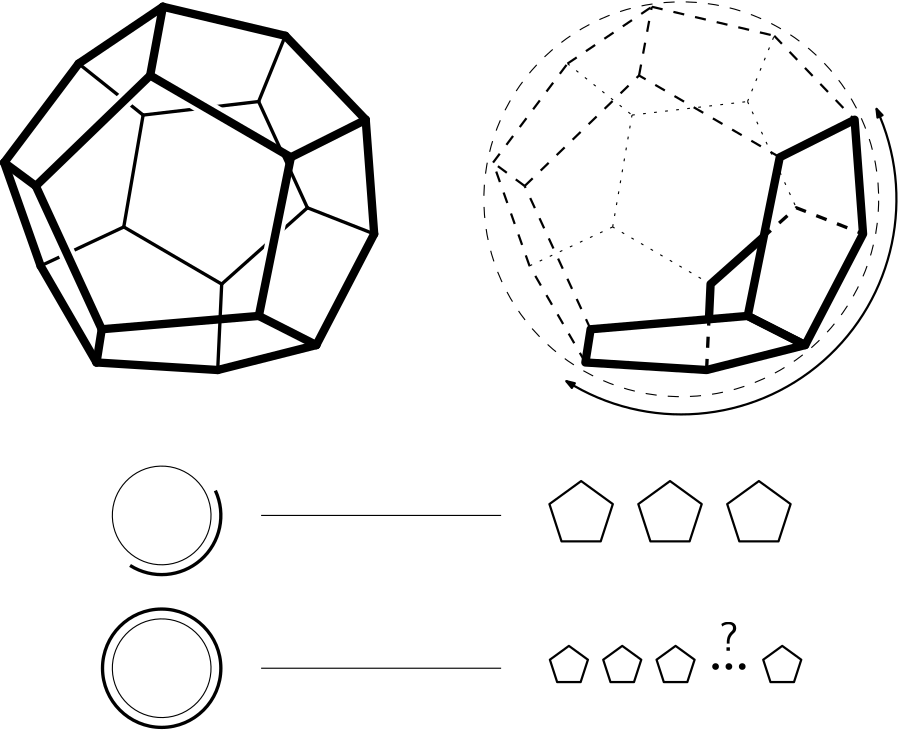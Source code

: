 <?xml version="1.0"?>
<!DOCTYPE ipe SYSTEM "ipe.dtd">
<ipe version="70218" creator="Ipe 7.2.23">
<info created="D:20160920175037" modified="D:20210815225414"/>
<ipestyle name="basic">
<symbol name="arrow/arc(spx)">
<path stroke="sym-stroke" fill="sym-stroke" pen="sym-pen">
0 0 m
-1 0.333 l
-1 -0.333 l
h
</path>
</symbol>
<symbol name="arrow/farc(spx)">
<path stroke="sym-stroke" fill="white" pen="sym-pen">
0 0 m
-1 0.333 l
-1 -0.333 l
h
</path>
</symbol>
<symbol name="arrow/ptarc(spx)">
<path stroke="sym-stroke" fill="sym-stroke" pen="sym-pen">
0 0 m
-1 0.333 l
-0.8 0 l
-1 -0.333 l
h
</path>
</symbol>
<symbol name="arrow/fptarc(spx)">
<path stroke="sym-stroke" fill="white" pen="sym-pen">
0 0 m
-1 0.333 l
-0.8 0 l
-1 -0.333 l
h
</path>
</symbol>
<symbol name="mark/circle(sx)" transformations="translations">
<path fill="sym-stroke">
0.6 0 0 0.6 0 0 e
0.4 0 0 0.4 0 0 e
</path>
</symbol>
<symbol name="mark/disk(sx)" transformations="translations">
<path fill="sym-stroke">
0.6 0 0 0.6 0 0 e
</path>
</symbol>
<symbol name="mark/fdisk(sfx)" transformations="translations">
<group>
<path fill="sym-fill">
0.5 0 0 0.5 0 0 e
</path>
<path fill="sym-stroke" fillrule="eofill">
0.6 0 0 0.6 0 0 e
0.4 0 0 0.4 0 0 e
</path>
</group>
</symbol>
<symbol name="mark/box(sx)" transformations="translations">
<path fill="sym-stroke" fillrule="eofill">
-0.6 -0.6 m
0.6 -0.6 l
0.6 0.6 l
-0.6 0.6 l
h
-0.4 -0.4 m
0.4 -0.4 l
0.4 0.4 l
-0.4 0.4 l
h
</path>
</symbol>
<symbol name="mark/square(sx)" transformations="translations">
<path fill="sym-stroke">
-0.6 -0.6 m
0.6 -0.6 l
0.6 0.6 l
-0.6 0.6 l
h
</path>
</symbol>
<symbol name="mark/fsquare(sfx)" transformations="translations">
<group>
<path fill="sym-fill">
-0.5 -0.5 m
0.5 -0.5 l
0.5 0.5 l
-0.5 0.5 l
h
</path>
<path fill="sym-stroke" fillrule="eofill">
-0.6 -0.6 m
0.6 -0.6 l
0.6 0.6 l
-0.6 0.6 l
h
-0.4 -0.4 m
0.4 -0.4 l
0.4 0.4 l
-0.4 0.4 l
h
</path>
</group>
</symbol>
<symbol name="mark/cross(sx)" transformations="translations">
<group>
<path fill="sym-stroke">
-0.43 -0.57 m
0.57 0.43 l
0.43 0.57 l
-0.57 -0.43 l
h
</path>
<path fill="sym-stroke">
-0.43 0.57 m
0.57 -0.43 l
0.43 -0.57 l
-0.57 0.43 l
h
</path>
</group>
</symbol>
<symbol name="arrow/fnormal(spx)">
<path stroke="sym-stroke" fill="white" pen="sym-pen">
0 0 m
-1 0.333 l
-1 -0.333 l
h
</path>
</symbol>
<symbol name="arrow/pointed(spx)">
<path stroke="sym-stroke" fill="sym-stroke" pen="sym-pen">
0 0 m
-1 0.333 l
-0.8 0 l
-1 -0.333 l
h
</path>
</symbol>
<symbol name="arrow/fpointed(spx)">
<path stroke="sym-stroke" fill="white" pen="sym-pen">
0 0 m
-1 0.333 l
-0.8 0 l
-1 -0.333 l
h
</path>
</symbol>
<symbol name="arrow/linear(spx)">
<path stroke="sym-stroke" pen="sym-pen">
-1 0.333 m
0 0 l
-1 -0.333 l
</path>
</symbol>
<symbol name="arrow/fdouble(spx)">
<path stroke="sym-stroke" fill="white" pen="sym-pen">
0 0 m
-1 0.333 l
-1 -0.333 l
h
-1 0 m
-2 0.333 l
-2 -0.333 l
h
</path>
</symbol>
<symbol name="arrow/double(spx)">
<path stroke="sym-stroke" fill="sym-stroke" pen="sym-pen">
0 0 m
-1 0.333 l
-1 -0.333 l
h
-1 0 m
-2 0.333 l
-2 -0.333 l
h
</path>
</symbol>
<anglesize name="22.5 deg" value="22.5"/>
<anglesize name="30 deg" value="30"/>
<anglesize name="45 deg" value="45"/>
<anglesize name="60 deg" value="60"/>
<anglesize name="90 deg" value="90"/>
<arrowsize name="large" value="10"/>
<arrowsize name="small" value="5"/>
<arrowsize name="tiny" value="3"/>
<color name="blue" value="0 0 1"/>
<color name="brown" value="0.647 0.165 0.165"/>
<color name="darkblue" value="0 0 0.545"/>
<color name="darkcyan" value="0 0.545 0.545"/>
<color name="darkgray" value="0.663"/>
<color name="darkgreen" value="0 0.392 0"/>
<color name="darkmagenta" value="0.545 0 0.545"/>
<color name="darkorange" value="1 0.549 0"/>
<color name="darkred" value="0.545 0 0"/>
<color name="gold" value="1 0.843 0"/>
<color name="gray" value="0.745"/>
<color name="green" value="0 1 0"/>
<color name="lightblue" value="0.678 0.847 0.902"/>
<color name="lightcyan" value="0.878 1 1"/>
<color name="lightgray" value="0.827"/>
<color name="lightgreen" value="0.565 0.933 0.565"/>
<color name="lightyellow" value="1 1 0.878"/>
<color name="navy" value="0 0 0.502"/>
<color name="orange" value="1 0.647 0"/>
<color name="pink" value="1 0.753 0.796"/>
<color name="purple" value="0.627 0.125 0.941"/>
<color name="red" value="1 0 0"/>
<color name="seagreen" value="0.18 0.545 0.341"/>
<color name="turquoise" value="0.251 0.878 0.816"/>
<color name="violet" value="0.933 0.51 0.933"/>
<color name="yellow" value="1 1 0"/>
<dashstyle name="dash dot dotted" value="[4 2 1 2 1 2] 0"/>
<dashstyle name="dash dotted" value="[4 2 1 2] 0"/>
<dashstyle name="dashed" value="[4] 0"/>
<dashstyle name="dotted" value="[1 3] 0"/>
<gridsize name="10 pts (~3.5 mm)" value="10"/>
<gridsize name="14 pts (~5 mm)" value="14"/>
<gridsize name="16 pts (~6 mm)" value="16"/>
<gridsize name="20 pts (~7 mm)" value="20"/>
<gridsize name="28 pts (~10 mm)" value="28"/>
<gridsize name="32 pts (~12 mm)" value="32"/>
<gridsize name="4 pts" value="4"/>
<gridsize name="56 pts (~20 mm)" value="56"/>
<gridsize name="8 pts (~3 mm)" value="8"/>
<opacity name="10%" value="0.1"/>
<opacity name="30%" value="0.3"/>
<opacity name="50%" value="0.5"/>
<opacity name="75%" value="0.75"/>
<pen name="fat" value="1.2"/>
<pen name="heavier" value="0.8"/>
<pen name="ultrafat" value="2"/>
<symbolsize name="large" value="5"/>
<symbolsize name="small" value="2"/>
<symbolsize name="tiny" value="1.1"/>
<textsize name="Huge" value="\Huge"/>
<textsize name="LARGE" value="\LARGE"/>
<textsize name="Large" value="\Large"/>
<textsize name="footnote" value="\footnotesize"/>
<textsize name="huge" value="\huge"/>
<textsize name="large" value="\large"/>
<textsize name="small" value="\small"/>
<textsize name="tiny" value="\tiny"/>
<textstyle name="center" begin="\begin{center}" end="\end{center}"/>
<textstyle name="item" begin="\begin{itemize}\item{}" end="\end{itemize}"/>
<textstyle name="itemize" begin="\begin{itemize}" end="\end{itemize}"/>
<tiling name="falling" angle="-60" step="4" width="1"/>
<tiling name="rising" angle="30" step="4" width="1"/>
</ipestyle>
<page>
<layer name="alpha"/>
<view layers="alpha" active="alpha"/>
<group layer="alpha" matrix="1 0 0 1 -160 -176">
<path stroke="black" pen="fat" cap="1">
254.098 465.664 m
277.316 447.138 l
</path>
<path stroke="black" pen="fat" cap="1">
277.316 447.138 m
318.9 452.007 l
</path>
<path stroke="black" pen="fat" cap="1">
318.9 452.007 m
328.51 475.681 l
</path>
<path stroke="black" pen="fat" cap="1">
318.9 452.007 m
336.459 413.765 l
</path>
<path stroke="black" pen="fat" cap="1">
336.459 413.765 m
360.495 404.335 l
</path>
<path stroke="black" pen="fat" cap="1">
336.459 413.765 m
305.603 386.288 l
</path>
<path stroke="black" pen="fat" cap="1">
305.603 386.288 m
304.165 355.362 l
</path>
<path stroke="black" pen="fat" cap="1">
305.603 386.288 m
270.351 406.861 l
</path>
<path stroke="black" pen="fat" cap="1">
270.351 406.861 m
240.417 392.85 l
</path>
<path stroke="black" pen="fat" cap="1">
270.351 406.861 m
277.316 447.138 l
</path>
</group>
<path matrix="1 0 0 1 -160 -176" stroke="white" pen="6" cap="1">
243.627 410.855 m
254.57 387.085 l
</path>
<path matrix="1 0 0 1 -160 -176" stroke="white" pen="6" cap="1">
254.044 436.449 m
275.354 457.04 l
</path>
<path matrix="1 0 0 1 -160 -176" stroke="white" pen="6" cap="1">
292.206 454.207 m
310.21 443.74 l
</path>
<path matrix="1 0 0 1 -160 -176" stroke="white" pen="6" cap="1">
327.696 418.021 m
323.592 397.697 l
</path>
<path matrix="1 0 0 1 -160 -176" stroke="white" pen="6" cap="1">
282.338 474.797 m
280.683 465.863 l
</path>
<path matrix="1 0 0 1 -160 -176" stroke="white" pen="6" cap="1">
262.421 370.033 m
257.825 380.015 l
</path>
<group matrix="1 0 0 1 -160 -176">
<path stroke="black" pen="3" cap="1">
254.098 465.664 m
284.436 486.129 l
</path>
<path stroke="black" pen="3" cap="1">
284.436 486.129 m
328.51 475.681 l
</path>
<path stroke="black" pen="3" cap="1">
328.51 475.681 m
357.451 445.455 l
</path>
<path stroke="black" pen="3" cap="1">
357.451 445.455 m
360.495 404.335 l
</path>
<path stroke="black" pen="3" cap="1">
360.495 404.335 m
339.656 364.332 l
</path>
<path stroke="black" pen="3" cap="1">
339.656 364.332 m
304.165 355.362 l
</path>
<path stroke="black" pen="3" cap="1">
304.165 355.362 m
260.537 358.077 l
</path>
<path stroke="black" pen="3" cap="1">
260.537 358.077 m
240.417 392.85 l
</path>
<path stroke="black" pen="3" cap="1">
240.417 392.85 m
227.295 430.029 l
</path>
<path stroke="black" pen="3" cap="1">
227.295 430.029 m
254.098 465.664 l
</path>
<path stroke="black" pen="3" cap="1">
238.679 421.602 m
279.854 461.388 l
279.854 461.388 l
330.506 431.94 l
</path>
<path stroke="black" pen="3" cap="1">
330.506 431.94 m
318.974 374.825 l
318.974 374.825 l
</path>
<path stroke="black" pen="3" cap="1">
318.974 374.825 m
262.421 370.033 l
</path>
<path stroke="black" pen="3" cap="1">
262.421 370.033 m
238.679 421.602 l
</path>
<path stroke="black" pen="3" cap="1">
238.679 421.602 m
227.295 430.029 l
</path>
<path stroke="black" pen="3" cap="1">
279.854 461.388 m
284.436 486.129 l
</path>
<path stroke="black" pen="3" cap="1">
330.506 431.94 m
357.451 445.455 l
</path>
<path stroke="black" pen="3" cap="1">
318.974 374.825 m
339.656 364.332 l
</path>
<path stroke="black" pen="3" cap="1">
262.421 370.033 m
260.537 358.077 l
</path>
</group>
<path matrix="1 0 0 1 174 0" stroke="black" dash="dashed">
71.0361 2.02855 -2.02855 71.0361 137.053 240.826 e
</path>
<path stroke="black" pen="3">
276.537 182.077 m
278.421 194.033 l
334.974 198.825 l
355.656 188.332 l
320.165 179.362 l
h
</path>
<path stroke="black" pen="3">
334.974 198.825 m
346.506 255.94 l
373.451 269.455 l
376.495 228.335 l
355.656 188.332 l
h
</path>
<path stroke="black" dash="dashed" pen="fat">
320.165 179.362 m
321.603 210.288 l
352.459 237.765 l
376.495 228.335 l
355.656 188.332 l
h
</path>
<path stroke="black" pen="3">
321.015 197.642 m
321.603 210.288 l
340.727 227.318 l
</path>
<path stroke="black" pen="heavier" arrow="normal/tiny" rarrow="normal/tiny">
269.658 175.356 m
77.4583 0 0 77.4583 311.053 240.826 381.336 273.384 a
</path>
<group matrix="1 0 0 1 16 -176">
<path stroke="black" dash="dashed" pen="heavier">
254.098 465.664 m
284.436 486.129 l
</path>
<path stroke="black" dash="dashed" pen="heavier">
284.436 486.129 m
328.51 475.681 l
</path>
<path stroke="black" dash="dashed" pen="heavier">
328.51 475.681 m
357.451 445.455 l
</path>
<path stroke="black" dash="dashed" pen="heavier">
357.451 445.455 m
360.495 404.335 l
</path>
<path stroke="black" dash="dashed" pen="heavier">
360.495 404.335 m
339.656 364.332 l
</path>
<path stroke="black" dash="dashed" pen="heavier">
339.656 364.332 m
304.165 355.362 l
</path>
<path stroke="black" dash="dashed" pen="heavier">
304.165 355.362 m
260.537 358.077 l
</path>
<path stroke="black" dash="dashed" pen="heavier">
260.537 358.077 m
240.417 392.85 l
</path>
<path stroke="black" dash="dashed" pen="heavier">
240.417 392.85 m
227.295 430.029 l
</path>
<path stroke="black" dash="dashed" pen="heavier">
227.295 430.029 m
254.098 465.664 l
</path>
<path stroke="black" dash="dashed" pen="heavier">
238.679 421.602 m
279.854 461.388 l
279.854 461.388 l
330.506 431.94 l
</path>
<path stroke="black" dash="dashed" pen="heavier">
330.506 431.94 m
318.974 374.825 l
318.974 374.825 l
</path>
<path stroke="black" dash="dashed" pen="heavier">
318.974 374.825 m
262.421 370.033 l
</path>
<path stroke="black" dash="dashed" pen="heavier">
262.421 370.033 m
238.679 421.602 l
</path>
<path stroke="black" dash="dashed" pen="heavier">
238.679 421.602 m
227.295 430.029 l
</path>
<path stroke="black" dash="dashed" pen="heavier">
279.854 461.388 m
284.436 486.129 l
</path>
<path stroke="black" dash="dashed" pen="heavier">
330.506 431.94 m
357.451 445.455 l
</path>
<path stroke="black" dash="dashed" pen="heavier">
318.974 374.825 m
339.656 364.332 l
</path>
<path stroke="black" dash="dashed" pen="heavier">
262.421 370.033 m
260.537 358.077 l
</path>
</group>
<path matrix="0.25 0 0 0.25 89.7369 66.7935" stroke="black">
71.0361 2.02855 -2.02855 71.0361 137.053 240.826 e
</path>
<path matrix="0.275 0 0 0.275 38.4605 60.7729" stroke="black" pen="fat">
269.658 175.356 m
77.4583 0 0 77.4583 311.053 240.826 381.336 273.384 a
</path>
<path matrix="0.25 0 0 0.25 89.7369 11.7935" stroke="black">
71.0361 2.02855 -2.02855 71.0361 137.053 240.826 e
</path>
<path matrix="1 0 0 1 -13.45 41.5716" stroke="black" pen="fat">
21.301 0 0 21.301 137.45 30.4284 e
</path>
<path matrix="0.6 0 0 0.6 83 59.8" stroke="black">
128 112 m
272 112 l
</path>
<path matrix="0.6 0 0 0.6 83 43.2" stroke="black">
128 48 m
272 48 l
</path>
<path matrix="0.713292 0.231763 -0.231763 0.713292 84.1165 -22.9627" stroke="black" pen="heavier">
320 112 m
308.944 127.217 l
291.056 121.405 l
291.056 102.595 l
308.944 96.7831 l
h
</path>
<path matrix="0.713292 0.231763 -0.231763 0.713292 116.117 -22.9627" stroke="black" pen="heavier">
320 112 m
308.944 127.217 l
291.056 121.405 l
291.056 102.595 l
308.944 96.7831 l
h
</path>
<path matrix="0.713292 0.231763 -0.231763 0.713292 148.117 -22.9627" stroke="black" pen="heavier">
320 112 m
308.944 127.217 l
291.056 121.405 l
291.056 102.595 l
308.944 96.7831 l
h
</path>
<path matrix="0.427975 0.139058 -0.139058 0.427975 156.07 -17.3664" stroke="black" pen="heavier">
320 112 m
308.944 127.217 l
291.056 121.405 l
291.056 102.595 l
308.944 96.7831 l
h
</path>
<path matrix="0.427975 0.139058 -0.139058 0.427975 175.27 -17.3664" stroke="black" pen="heavier">
320 112 m
308.944 127.217 l
291.056 121.405 l
291.056 102.595 l
308.944 96.7831 l
h
</path>
<path matrix="0.427975 0.139058 -0.139058 0.427975 194.47 -17.3664" stroke="black" pen="heavier">
320 112 m
308.944 127.217 l
291.056 121.405 l
291.056 102.595 l
308.944 96.7831 l
h
</path>
<path matrix="0.427975 0.139058 -0.139058 0.427975 232.87 -17.3664" stroke="black" pen="heavier">
320 112 m
308.944 127.217 l
291.056 121.405 l
291.056 102.595 l
308.944 96.7831 l
h
</path>
<use matrix="0.6 0 0 0.6 88.2 43.8111" name="mark/disk(sx)" pos="400 48" size="small" stroke="black"/>
<use matrix="0.6 0 0 0.6 88.2 43.8111" name="mark/disk(sx)" pos="408 48" size="small" stroke="black"/>
<use matrix="0.6 0 0 0.6 88.2 43.8111" name="mark/disk(sx)" pos="392 48" size="small" stroke="black"/>
<text matrix="1.5 0 0 1.5 -203.329 -17.7295" pos="352 64" stroke="black" type="label" width="4.705" height="6.918" depth="0" valign="baseline">\textsf{?}</text>
<group>
<path matrix="1 0 0 1 16 -176" stroke="black" dash="dotted">
254.098 465.664 m
277.316 447.138 l
</path>
<path matrix="1 0 0 1 16 -176" stroke="black" dash="dotted">
277.316 447.138 m
318.9 452.007 l
</path>
<path matrix="1 0 0 1 16 -176" stroke="black" dash="dotted">
318.9 452.007 m
328.51 475.681 l
</path>
<path matrix="1 0 0 1 16 -176" stroke="black" dash="dotted">
318.9 452.007 m
336.459 413.765 l
</path>
<path matrix="1 0 0 1 16 -176" stroke="black" dash="dotted">
305.603 386.288 m
270.351 406.861 l
</path>
<path matrix="1 0 0 1 16 -176" stroke="black" dash="dotted">
270.351 406.861 m
240.417 392.85 l
</path>
<path matrix="1 0 0 1 16 -176" stroke="black" dash="dotted">
270.351 406.861 m
277.316 447.138 l
</path>
</group>
</page>
</ipe>
